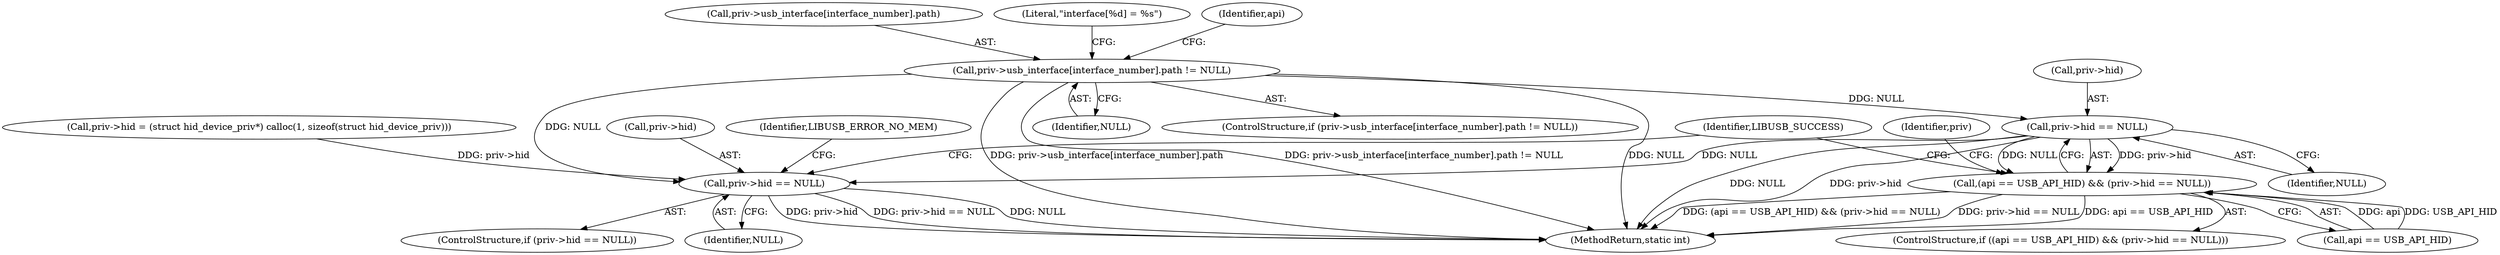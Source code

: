 digraph "1_Chrome_ac149a8d4371c0e01e0934fdd57b09e86f96b5b9_26@pointer" {
"1000256" [label="(Call,priv->hid == NULL)"];
"1000196" [label="(Call,priv->usb_interface[interface_number].path != NULL)"];
"1000252" [label="(Call,(api == USB_API_HID) && (priv->hid == NULL))"];
"1000273" [label="(Call,priv->hid == NULL)"];
"1000256" [label="(Call,priv->hid == NULL)"];
"1000277" [label="(Identifier,NULL)"];
"1000257" [label="(Call,priv->hid)"];
"1000282" [label="(MethodReturn,static int)"];
"1000197" [label="(Call,priv->usb_interface[interface_number].path)"];
"1000204" [label="(Identifier,NULL)"];
"1000218" [label="(Literal,\"interface[%d] = %s\")"];
"1000273" [label="(Call,priv->hid == NULL)"];
"1000253" [label="(Call,api == USB_API_HID)"];
"1000281" [label="(Identifier,LIBUSB_SUCCESS)"];
"1000252" [label="(Call,(api == USB_API_HID) && (priv->hid == NULL))"];
"1000195" [label="(ControlStructure,if (priv->usb_interface[interface_number].path != NULL))"];
"1000196" [label="(Call,priv->usb_interface[interface_number].path != NULL)"];
"1000208" [label="(Identifier,api)"];
"1000274" [label="(Call,priv->hid)"];
"1000251" [label="(ControlStructure,if ((api == USB_API_HID) && (priv->hid == NULL)))"];
"1000264" [label="(Identifier,priv)"];
"1000272" [label="(ControlStructure,if (priv->hid == NULL))"];
"1000279" [label="(Identifier,LIBUSB_ERROR_NO_MEM)"];
"1000260" [label="(Identifier,NULL)"];
"1000262" [label="(Call,priv->hid = (struct hid_device_priv*) calloc(1, sizeof(struct hid_device_priv)))"];
"1000256" -> "1000252"  [label="AST: "];
"1000256" -> "1000260"  [label="CFG: "];
"1000257" -> "1000256"  [label="AST: "];
"1000260" -> "1000256"  [label="AST: "];
"1000252" -> "1000256"  [label="CFG: "];
"1000256" -> "1000282"  [label="DDG: NULL"];
"1000256" -> "1000282"  [label="DDG: priv->hid"];
"1000256" -> "1000252"  [label="DDG: priv->hid"];
"1000256" -> "1000252"  [label="DDG: NULL"];
"1000196" -> "1000256"  [label="DDG: NULL"];
"1000256" -> "1000273"  [label="DDG: NULL"];
"1000196" -> "1000195"  [label="AST: "];
"1000196" -> "1000204"  [label="CFG: "];
"1000197" -> "1000196"  [label="AST: "];
"1000204" -> "1000196"  [label="AST: "];
"1000208" -> "1000196"  [label="CFG: "];
"1000218" -> "1000196"  [label="CFG: "];
"1000196" -> "1000282"  [label="DDG: priv->usb_interface[interface_number].path"];
"1000196" -> "1000282"  [label="DDG: priv->usb_interface[interface_number].path != NULL"];
"1000196" -> "1000282"  [label="DDG: NULL"];
"1000196" -> "1000273"  [label="DDG: NULL"];
"1000252" -> "1000251"  [label="AST: "];
"1000252" -> "1000253"  [label="CFG: "];
"1000253" -> "1000252"  [label="AST: "];
"1000264" -> "1000252"  [label="CFG: "];
"1000281" -> "1000252"  [label="CFG: "];
"1000252" -> "1000282"  [label="DDG: priv->hid == NULL"];
"1000252" -> "1000282"  [label="DDG: api == USB_API_HID"];
"1000252" -> "1000282"  [label="DDG: (api == USB_API_HID) && (priv->hid == NULL)"];
"1000253" -> "1000252"  [label="DDG: api"];
"1000253" -> "1000252"  [label="DDG: USB_API_HID"];
"1000273" -> "1000272"  [label="AST: "];
"1000273" -> "1000277"  [label="CFG: "];
"1000274" -> "1000273"  [label="AST: "];
"1000277" -> "1000273"  [label="AST: "];
"1000279" -> "1000273"  [label="CFG: "];
"1000281" -> "1000273"  [label="CFG: "];
"1000273" -> "1000282"  [label="DDG: priv->hid"];
"1000273" -> "1000282"  [label="DDG: priv->hid == NULL"];
"1000273" -> "1000282"  [label="DDG: NULL"];
"1000262" -> "1000273"  [label="DDG: priv->hid"];
}
